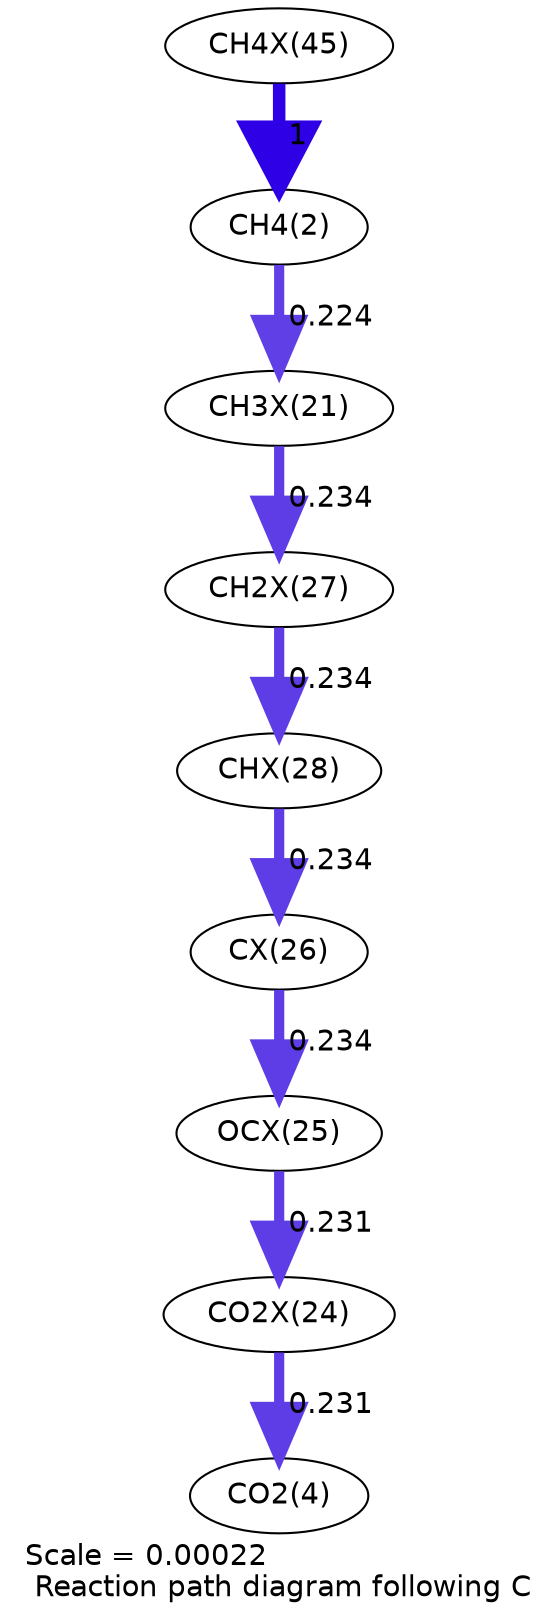 digraph reaction_paths {
center=1;
s32 -> s4[fontname="Helvetica", penwidth=6, arrowsize=3, color="0.7, 1.5, 0.9"
, label=" 1"];
s4 -> s24[fontname="Helvetica", penwidth=4.87, arrowsize=2.43, color="0.7, 0.724, 0.9"
, label=" 0.224"];
s24 -> s30[fontname="Helvetica", penwidth=4.9, arrowsize=2.45, color="0.7, 0.734, 0.9"
, label=" 0.234"];
s30 -> s31[fontname="Helvetica", penwidth=4.9, arrowsize=2.45, color="0.7, 0.734, 0.9"
, label=" 0.234"];
s31 -> s29[fontname="Helvetica", penwidth=4.9, arrowsize=2.45, color="0.7, 0.734, 0.9"
, label=" 0.234"];
s29 -> s28[fontname="Helvetica", penwidth=4.9, arrowsize=2.45, color="0.7, 0.734, 0.9"
, label=" 0.234"];
s28 -> s27[fontname="Helvetica", penwidth=4.89, arrowsize=2.45, color="0.7, 0.731, 0.9"
, label=" 0.231"];
s27 -> s6[fontname="Helvetica", penwidth=4.89, arrowsize=2.45, color="0.7, 0.731, 0.9"
, label=" 0.231"];
s4 [ fontname="Helvetica", label="CH4(2)"];
s6 [ fontname="Helvetica", label="CO2(4)"];
s24 [ fontname="Helvetica", label="CH3X(21)"];
s27 [ fontname="Helvetica", label="CO2X(24)"];
s28 [ fontname="Helvetica", label="OCX(25)"];
s29 [ fontname="Helvetica", label="CX(26)"];
s30 [ fontname="Helvetica", label="CH2X(27)"];
s31 [ fontname="Helvetica", label="CHX(28)"];
s32 [ fontname="Helvetica", label="CH4X(45)"];
 label = "Scale = 0.00022\l Reaction path diagram following C";
 fontname = "Helvetica";
}
